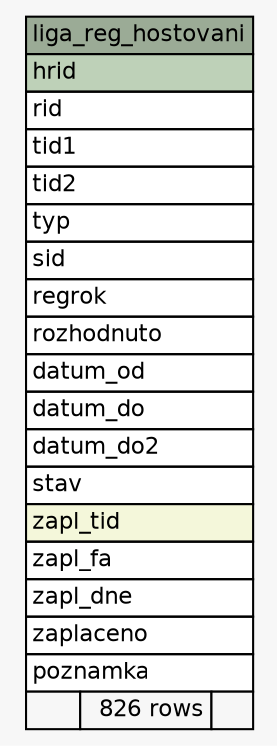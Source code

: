 // dot 2.38.0 on Mac OS X 10.9.4
// SchemaSpy rev 590
digraph "liga_reg_hostovani" {
  graph [
    rankdir="RL"
    bgcolor="#f7f7f7"
    nodesep="0.18"
    ranksep="0.46"
    fontname="Helvetica"
    fontsize="11"
  ];
  node [
    fontname="Helvetica"
    fontsize="11"
    shape="plaintext"
  ];
  edge [
    arrowsize="0.8"
  ];
  "liga_reg_hostovani" [
    label=<
    <TABLE BORDER="0" CELLBORDER="1" CELLSPACING="0" BGCOLOR="#ffffff">
      <TR><TD COLSPAN="3" BGCOLOR="#9bab96" ALIGN="CENTER">liga_reg_hostovani</TD></TR>
      <TR><TD PORT="hrid" COLSPAN="3" BGCOLOR="#bed1b8" ALIGN="LEFT">hrid</TD></TR>
      <TR><TD PORT="rid" COLSPAN="3" ALIGN="LEFT">rid</TD></TR>
      <TR><TD PORT="tid1" COLSPAN="3" ALIGN="LEFT">tid1</TD></TR>
      <TR><TD PORT="tid2" COLSPAN="3" ALIGN="LEFT">tid2</TD></TR>
      <TR><TD PORT="typ" COLSPAN="3" ALIGN="LEFT">typ</TD></TR>
      <TR><TD PORT="sid" COLSPAN="3" ALIGN="LEFT">sid</TD></TR>
      <TR><TD PORT="regrok" COLSPAN="3" ALIGN="LEFT">regrok</TD></TR>
      <TR><TD PORT="rozhodnuto" COLSPAN="3" ALIGN="LEFT">rozhodnuto</TD></TR>
      <TR><TD PORT="datum_od" COLSPAN="3" ALIGN="LEFT">datum_od</TD></TR>
      <TR><TD PORT="datum_do" COLSPAN="3" ALIGN="LEFT">datum_do</TD></TR>
      <TR><TD PORT="datum_do2" COLSPAN="3" ALIGN="LEFT">datum_do2</TD></TR>
      <TR><TD PORT="stav" COLSPAN="3" ALIGN="LEFT">stav</TD></TR>
      <TR><TD PORT="zapl_tid" COLSPAN="3" BGCOLOR="#f4f7da" ALIGN="LEFT">zapl_tid</TD></TR>
      <TR><TD PORT="zapl_fa" COLSPAN="3" ALIGN="LEFT">zapl_fa</TD></TR>
      <TR><TD PORT="zapl_dne" COLSPAN="3" ALIGN="LEFT">zapl_dne</TD></TR>
      <TR><TD PORT="zaplaceno" COLSPAN="3" ALIGN="LEFT">zaplaceno</TD></TR>
      <TR><TD PORT="poznamka" COLSPAN="3" ALIGN="LEFT">poznamka</TD></TR>
      <TR><TD ALIGN="LEFT" BGCOLOR="#f7f7f7">  </TD><TD ALIGN="RIGHT" BGCOLOR="#f7f7f7">826 rows</TD><TD ALIGN="RIGHT" BGCOLOR="#f7f7f7">  </TD></TR>
    </TABLE>>
    URL="tables/liga_reg_hostovani.html"
    tooltip="liga_reg_hostovani"
  ];
}
